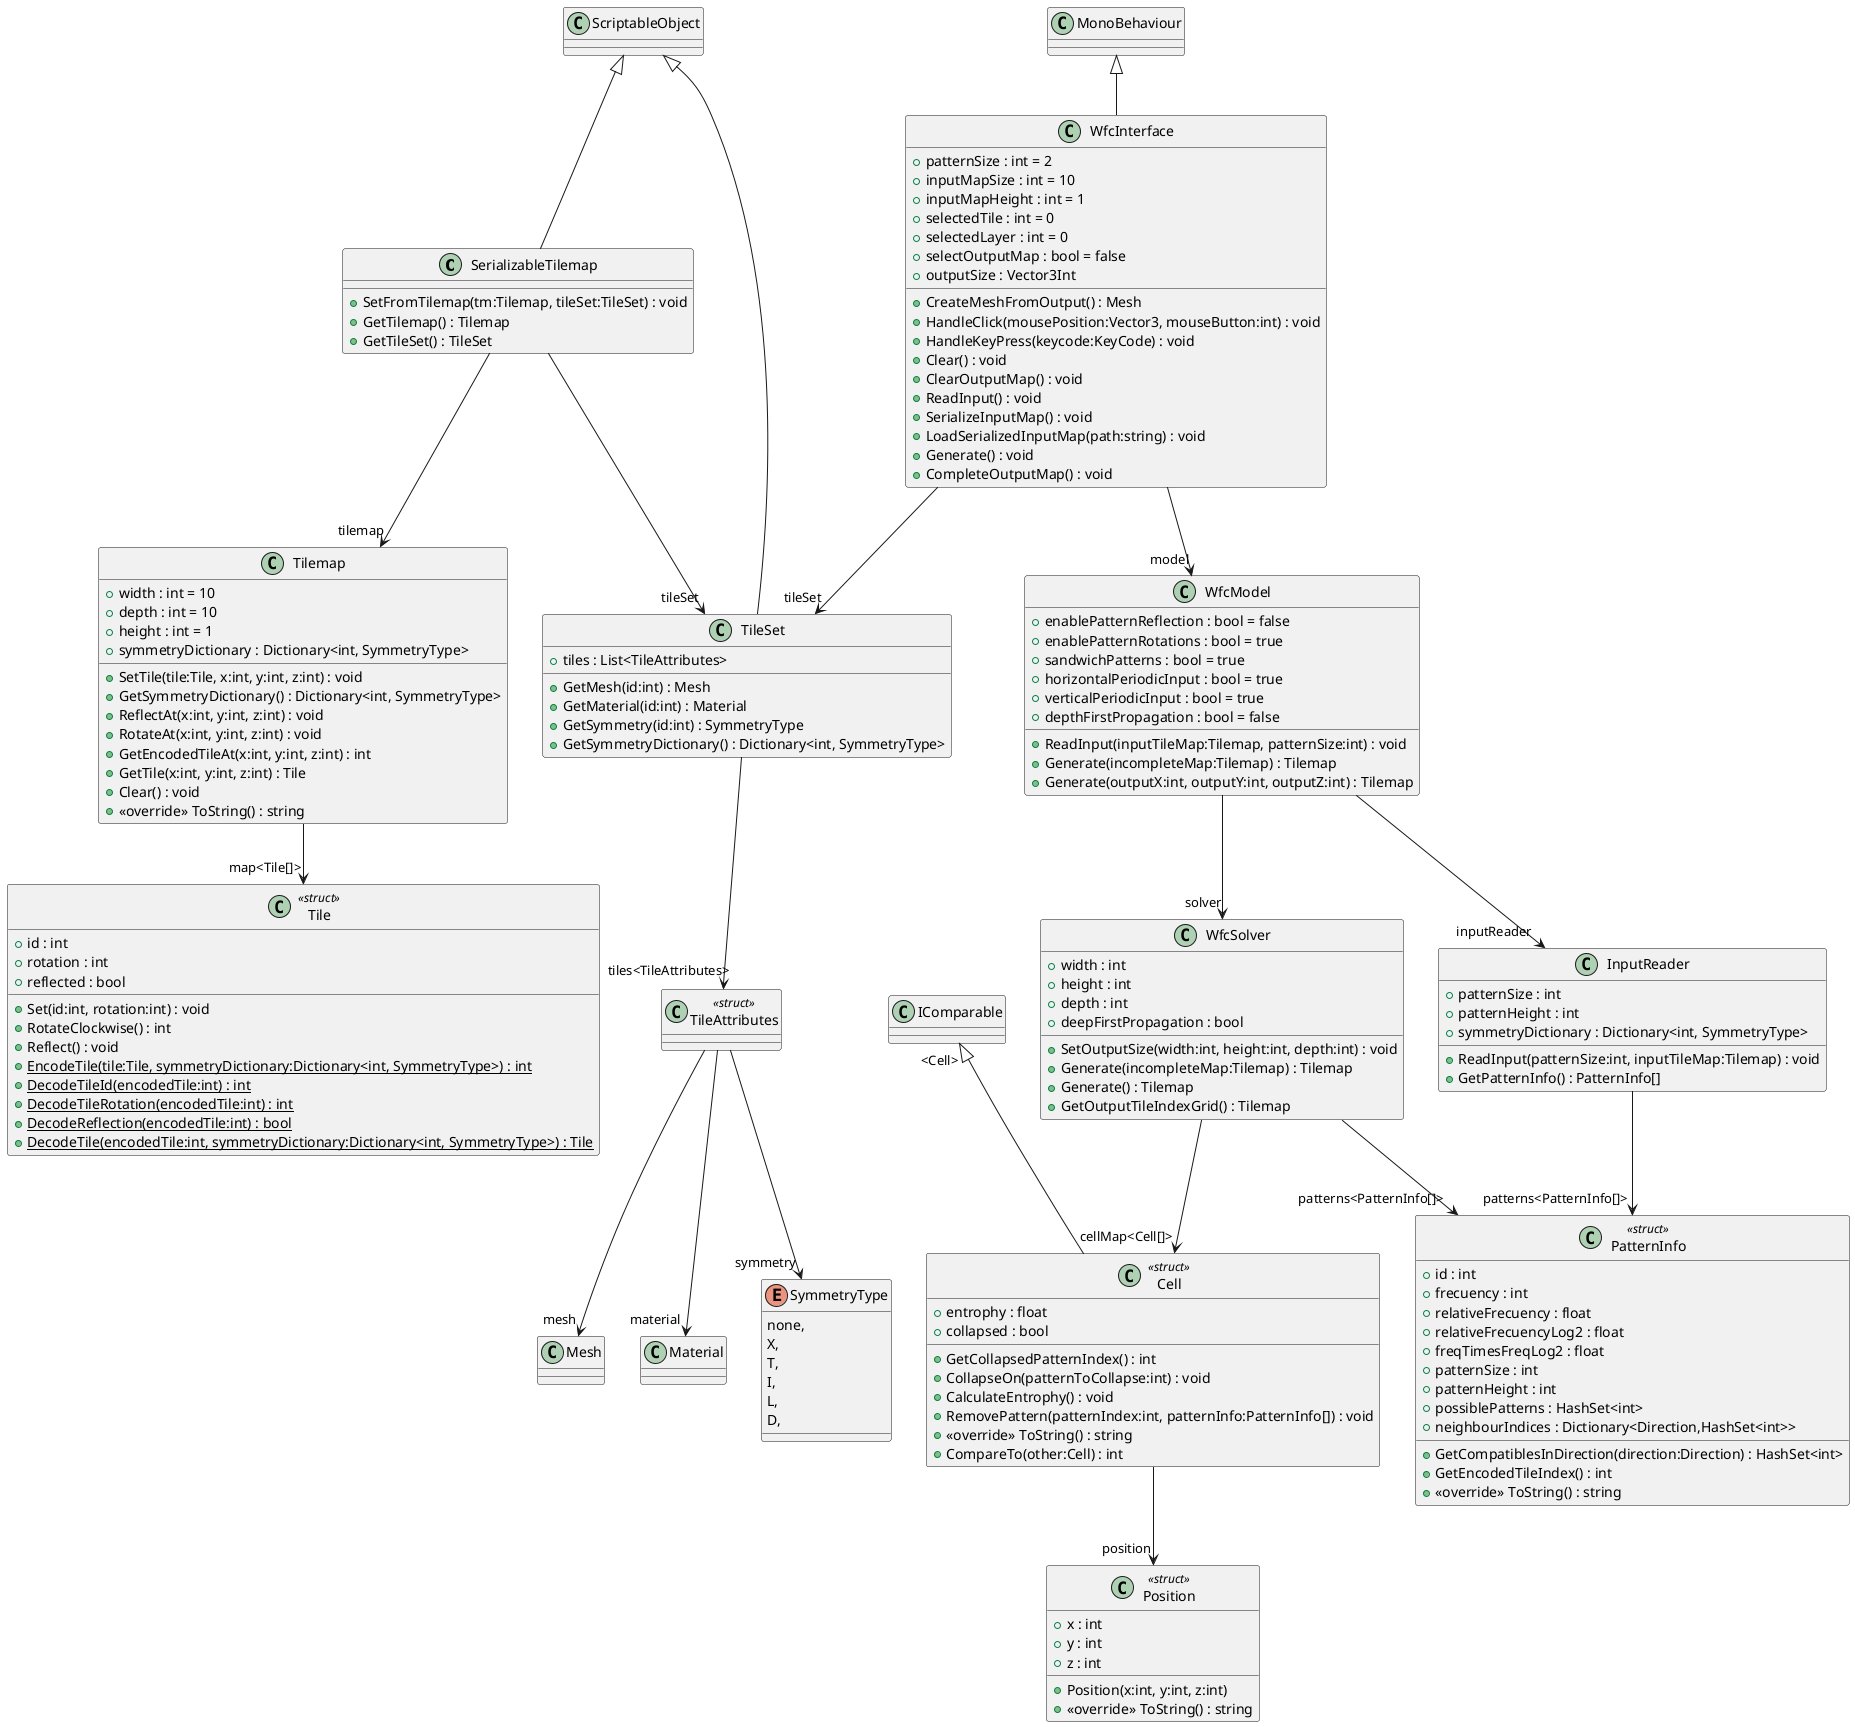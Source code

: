 @startuml

class SerializableTilemap {
    + SetFromTilemap(tm:Tilemap, tileSet:TileSet) : void
    + GetTilemap() : Tilemap
    + GetTileSet() : TileSet
}
ScriptableObject <|-- SerializableTilemap
SerializableTilemap --> "tilemap" Tilemap
SerializableTilemap --> "tileSet" TileSet

class WfcInterface {
    + patternSize : int = 2
    + inputMapSize : int = 10
    + inputMapHeight : int = 1
    + selectedTile : int = 0
    + selectedLayer : int = 0
    + selectOutputMap : bool = false
    + outputSize : Vector3Int
    + CreateMeshFromOutput() : Mesh
    + HandleClick(mousePosition:Vector3, mouseButton:int) : void
    + HandleKeyPress(keycode:KeyCode) : void
    + Clear() : void
    + ClearOutputMap() : void
    + ReadInput() : void
    + SerializeInputMap() : void
    + LoadSerializedInputMap(path:string) : void
    + Generate() : void
    + CompleteOutputMap() : void
}
MonoBehaviour <|-- WfcInterface
WfcInterface --> "tileSet" TileSet
WfcInterface --> "model" WfcModel
class TileAttributes <<struct>> {
}
TileAttributes --> "mesh" Mesh
TileAttributes --> "material" Material
TileAttributes --> "symmetry" SymmetryType
class Tilemap {
    + width : int = 10
    + depth : int = 10
    + height : int = 1
    +symmetryDictionary : Dictionary<int, SymmetryType>
    + SetTile(tile:Tile, x:int, y:int, z:int) : void
    + GetSymmetryDictionary() : Dictionary<int, SymmetryType>
    + ReflectAt(x:int, y:int, z:int) : void
    + RotateAt(x:int, y:int, z:int) : void
    + GetEncodedTileAt(x:int, y:int, z:int) : int
    + GetTile(x:int, y:int, z:int) : Tile
    + Clear() : void
    + <<override>> ToString() : string
}
Tilemap --> "map<Tile[]>" "Tile"
class TileSet {
    + tiles : List<TileAttributes>
    + GetMesh(id:int) : Mesh
    + GetMaterial(id:int) : Material
    + GetSymmetry(id:int) : SymmetryType
    + GetSymmetryDictionary() : Dictionary<int, SymmetryType>
}
ScriptableObject <|-- TileSet
TileSet --> "tiles<TileAttributes>" "TileAttributes"
class InputReader {
    + patternSize : int
    + patternHeight : int
    + symmetryDictionary : Dictionary<int, SymmetryType>
    + ReadInput(patternSize:int, inputTileMap:Tilemap) : void
    + GetPatternInfo() : PatternInfo[]
}
InputReader --> "patterns<PatternInfo[]>" PatternInfo 
class WfcModel {
    + enablePatternReflection : bool = false
    + enablePatternRotations : bool = true
    + sandwichPatterns : bool = true
    + horizontalPeriodicInput : bool = true
    + verticalPeriodicInput : bool = true
    + depthFirstPropagation : bool = false
    + ReadInput(inputTileMap:Tilemap, patternSize:int) : void
    + Generate(incompleteMap:Tilemap) : Tilemap
    + Generate(outputX:int, outputY:int, outputZ:int) : Tilemap
}
WfcModel --> "inputReader" InputReader
WfcModel --> "solver" WfcSolver
class WfcSolver {
    + width : int
    + height : int
    + depth : int
    + deepFirstPropagation : bool
    + SetOutputSize(width:int, height:int, depth:int) : void
    + Generate(incompleteMap:Tilemap) : Tilemap
    + Generate() : Tilemap
    + GetOutputTileIndexGrid() : Tilemap
}
WfcSolver --> "patterns<PatternInfo[]>" PatternInfo
WfcSolver --> "cellMap<Cell[]>" Cell
enum SymmetryType {
    none,
    X,
    T,
    I,
    L,
    D,
}
class Tile <<struct>> {
    + id : int
    + rotation : int
    + reflected : bool
    + Set(id:int, rotation:int) : void
    + RotateClockwise() : int
    + Reflect() : void
    + {static} EncodeTile(tile:Tile, symmetryDictionary:Dictionary<int, SymmetryType>) : int
    + {static} DecodeTileId(encodedTile:int) : int
    + {static} DecodeTileRotation(encodedTile:int) : int
    + {static} DecodeReflection(encodedTile:int) : bool
    + {static} DecodeTile(encodedTile:int, symmetryDictionary:Dictionary<int, SymmetryType>) : Tile
}
class Position <<struct>> {
    + x : int
    + y : int
    + z : int
    + Position(x:int, y:int, z:int)
    + <<override>> ToString() : string
}
class Cell <<struct>> {
    + entrophy : float
    + collapsed : bool
    + GetCollapsedPatternIndex() : int
    + CollapseOn(patternToCollapse:int) : void
    + CalculateEntrophy() : void
    + RemovePattern(patternIndex:int, patternInfo:PatternInfo[]) : void
    + <<override>> ToString() : string
    + CompareTo(other:Cell) : int
}
class PatternInfo <<struct>> {
    + id : int
    + frecuency : int
    + relativeFrecuency : float
    + relativeFrecuencyLog2 : float
    + freqTimesFreqLog2 : float
    + patternSize : int
    + patternHeight : int
    + possiblePatterns : HashSet<int>
    + neighbourIndices : Dictionary<Direction,HashSet<int>>
    + GetCompatiblesInDirection(direction:Direction) : HashSet<int>
    + GetEncodedTileIndex() : int
    + <<override>> ToString() : string
}
"IComparable" "<Cell>" <|-- Cell
Cell --> "position" Position
@enduml
